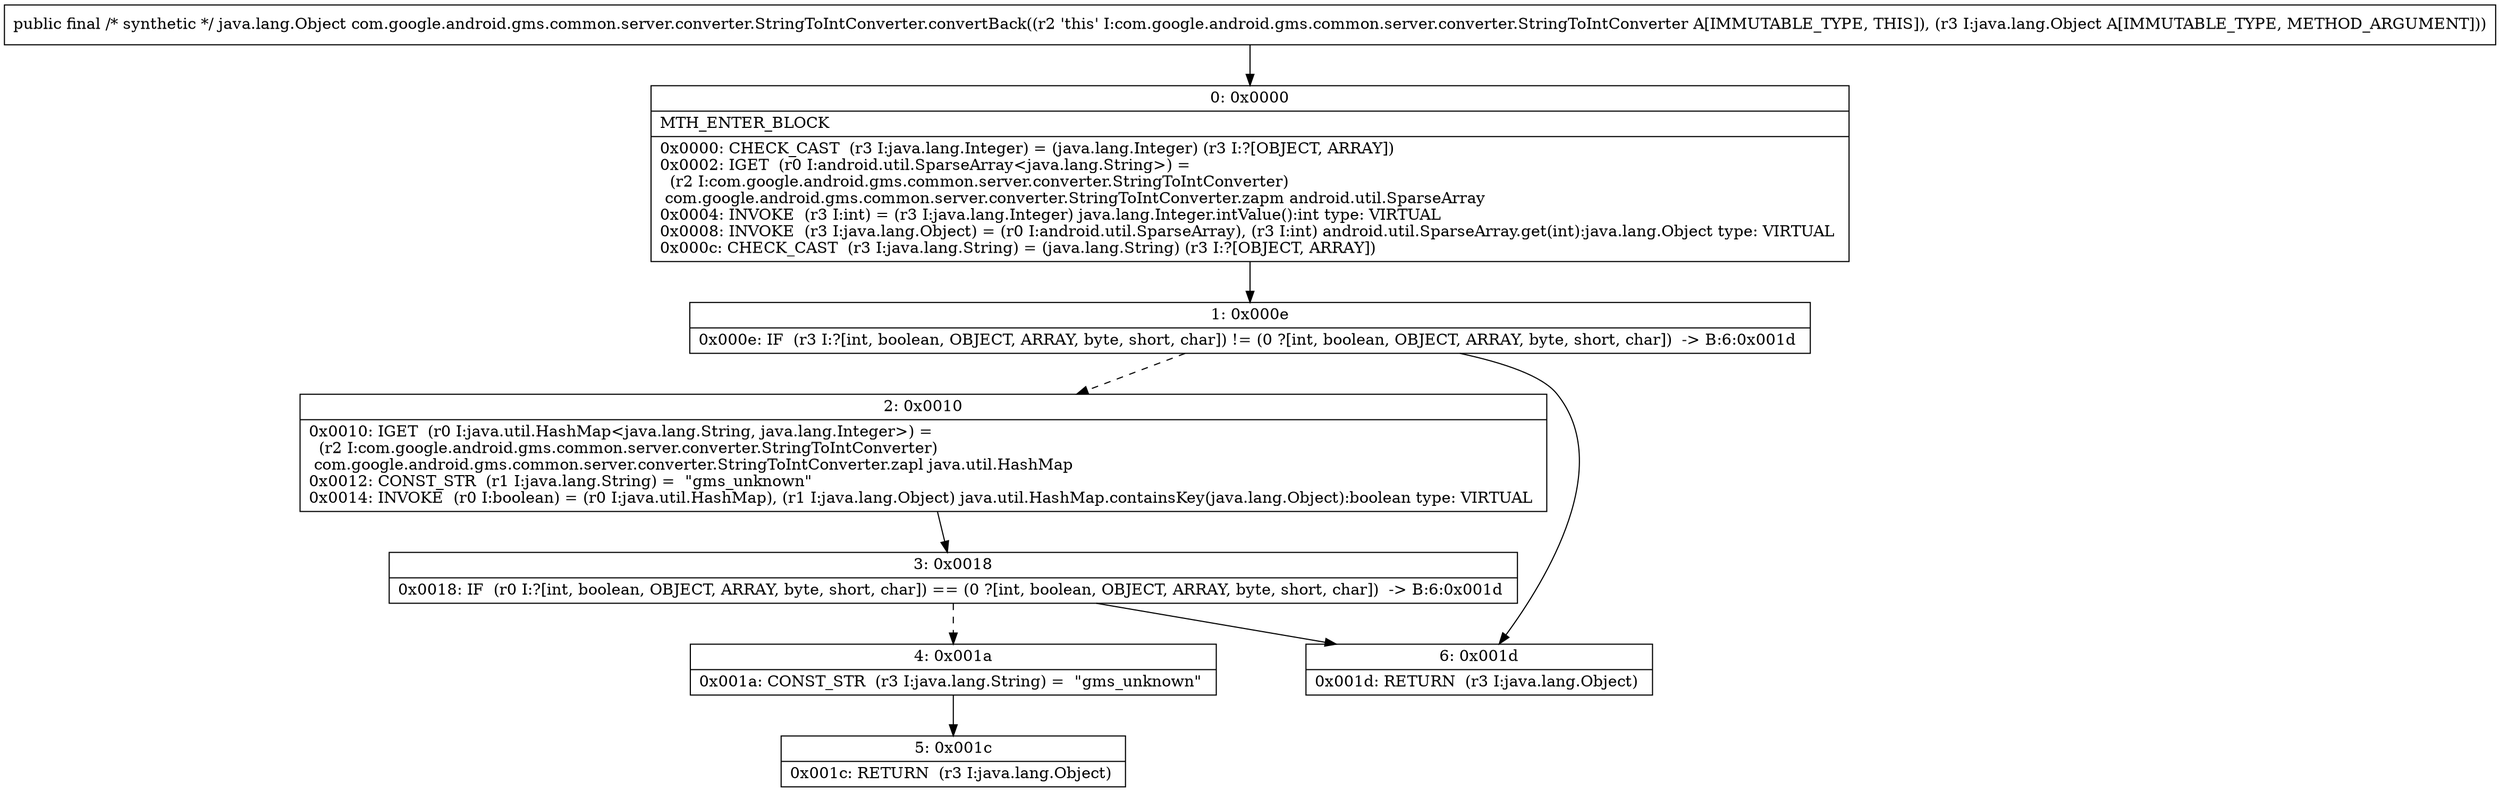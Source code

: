 digraph "CFG forcom.google.android.gms.common.server.converter.StringToIntConverter.convertBack(Ljava\/lang\/Object;)Ljava\/lang\/Object;" {
Node_0 [shape=record,label="{0\:\ 0x0000|MTH_ENTER_BLOCK\l|0x0000: CHECK_CAST  (r3 I:java.lang.Integer) = (java.lang.Integer) (r3 I:?[OBJECT, ARRAY]) \l0x0002: IGET  (r0 I:android.util.SparseArray\<java.lang.String\>) = \l  (r2 I:com.google.android.gms.common.server.converter.StringToIntConverter)\l com.google.android.gms.common.server.converter.StringToIntConverter.zapm android.util.SparseArray \l0x0004: INVOKE  (r3 I:int) = (r3 I:java.lang.Integer) java.lang.Integer.intValue():int type: VIRTUAL \l0x0008: INVOKE  (r3 I:java.lang.Object) = (r0 I:android.util.SparseArray), (r3 I:int) android.util.SparseArray.get(int):java.lang.Object type: VIRTUAL \l0x000c: CHECK_CAST  (r3 I:java.lang.String) = (java.lang.String) (r3 I:?[OBJECT, ARRAY]) \l}"];
Node_1 [shape=record,label="{1\:\ 0x000e|0x000e: IF  (r3 I:?[int, boolean, OBJECT, ARRAY, byte, short, char]) != (0 ?[int, boolean, OBJECT, ARRAY, byte, short, char])  \-\> B:6:0x001d \l}"];
Node_2 [shape=record,label="{2\:\ 0x0010|0x0010: IGET  (r0 I:java.util.HashMap\<java.lang.String, java.lang.Integer\>) = \l  (r2 I:com.google.android.gms.common.server.converter.StringToIntConverter)\l com.google.android.gms.common.server.converter.StringToIntConverter.zapl java.util.HashMap \l0x0012: CONST_STR  (r1 I:java.lang.String) =  \"gms_unknown\" \l0x0014: INVOKE  (r0 I:boolean) = (r0 I:java.util.HashMap), (r1 I:java.lang.Object) java.util.HashMap.containsKey(java.lang.Object):boolean type: VIRTUAL \l}"];
Node_3 [shape=record,label="{3\:\ 0x0018|0x0018: IF  (r0 I:?[int, boolean, OBJECT, ARRAY, byte, short, char]) == (0 ?[int, boolean, OBJECT, ARRAY, byte, short, char])  \-\> B:6:0x001d \l}"];
Node_4 [shape=record,label="{4\:\ 0x001a|0x001a: CONST_STR  (r3 I:java.lang.String) =  \"gms_unknown\" \l}"];
Node_5 [shape=record,label="{5\:\ 0x001c|0x001c: RETURN  (r3 I:java.lang.Object) \l}"];
Node_6 [shape=record,label="{6\:\ 0x001d|0x001d: RETURN  (r3 I:java.lang.Object) \l}"];
MethodNode[shape=record,label="{public final \/* synthetic *\/ java.lang.Object com.google.android.gms.common.server.converter.StringToIntConverter.convertBack((r2 'this' I:com.google.android.gms.common.server.converter.StringToIntConverter A[IMMUTABLE_TYPE, THIS]), (r3 I:java.lang.Object A[IMMUTABLE_TYPE, METHOD_ARGUMENT])) }"];
MethodNode -> Node_0;
Node_0 -> Node_1;
Node_1 -> Node_2[style=dashed];
Node_1 -> Node_6;
Node_2 -> Node_3;
Node_3 -> Node_4[style=dashed];
Node_3 -> Node_6;
Node_4 -> Node_5;
}

